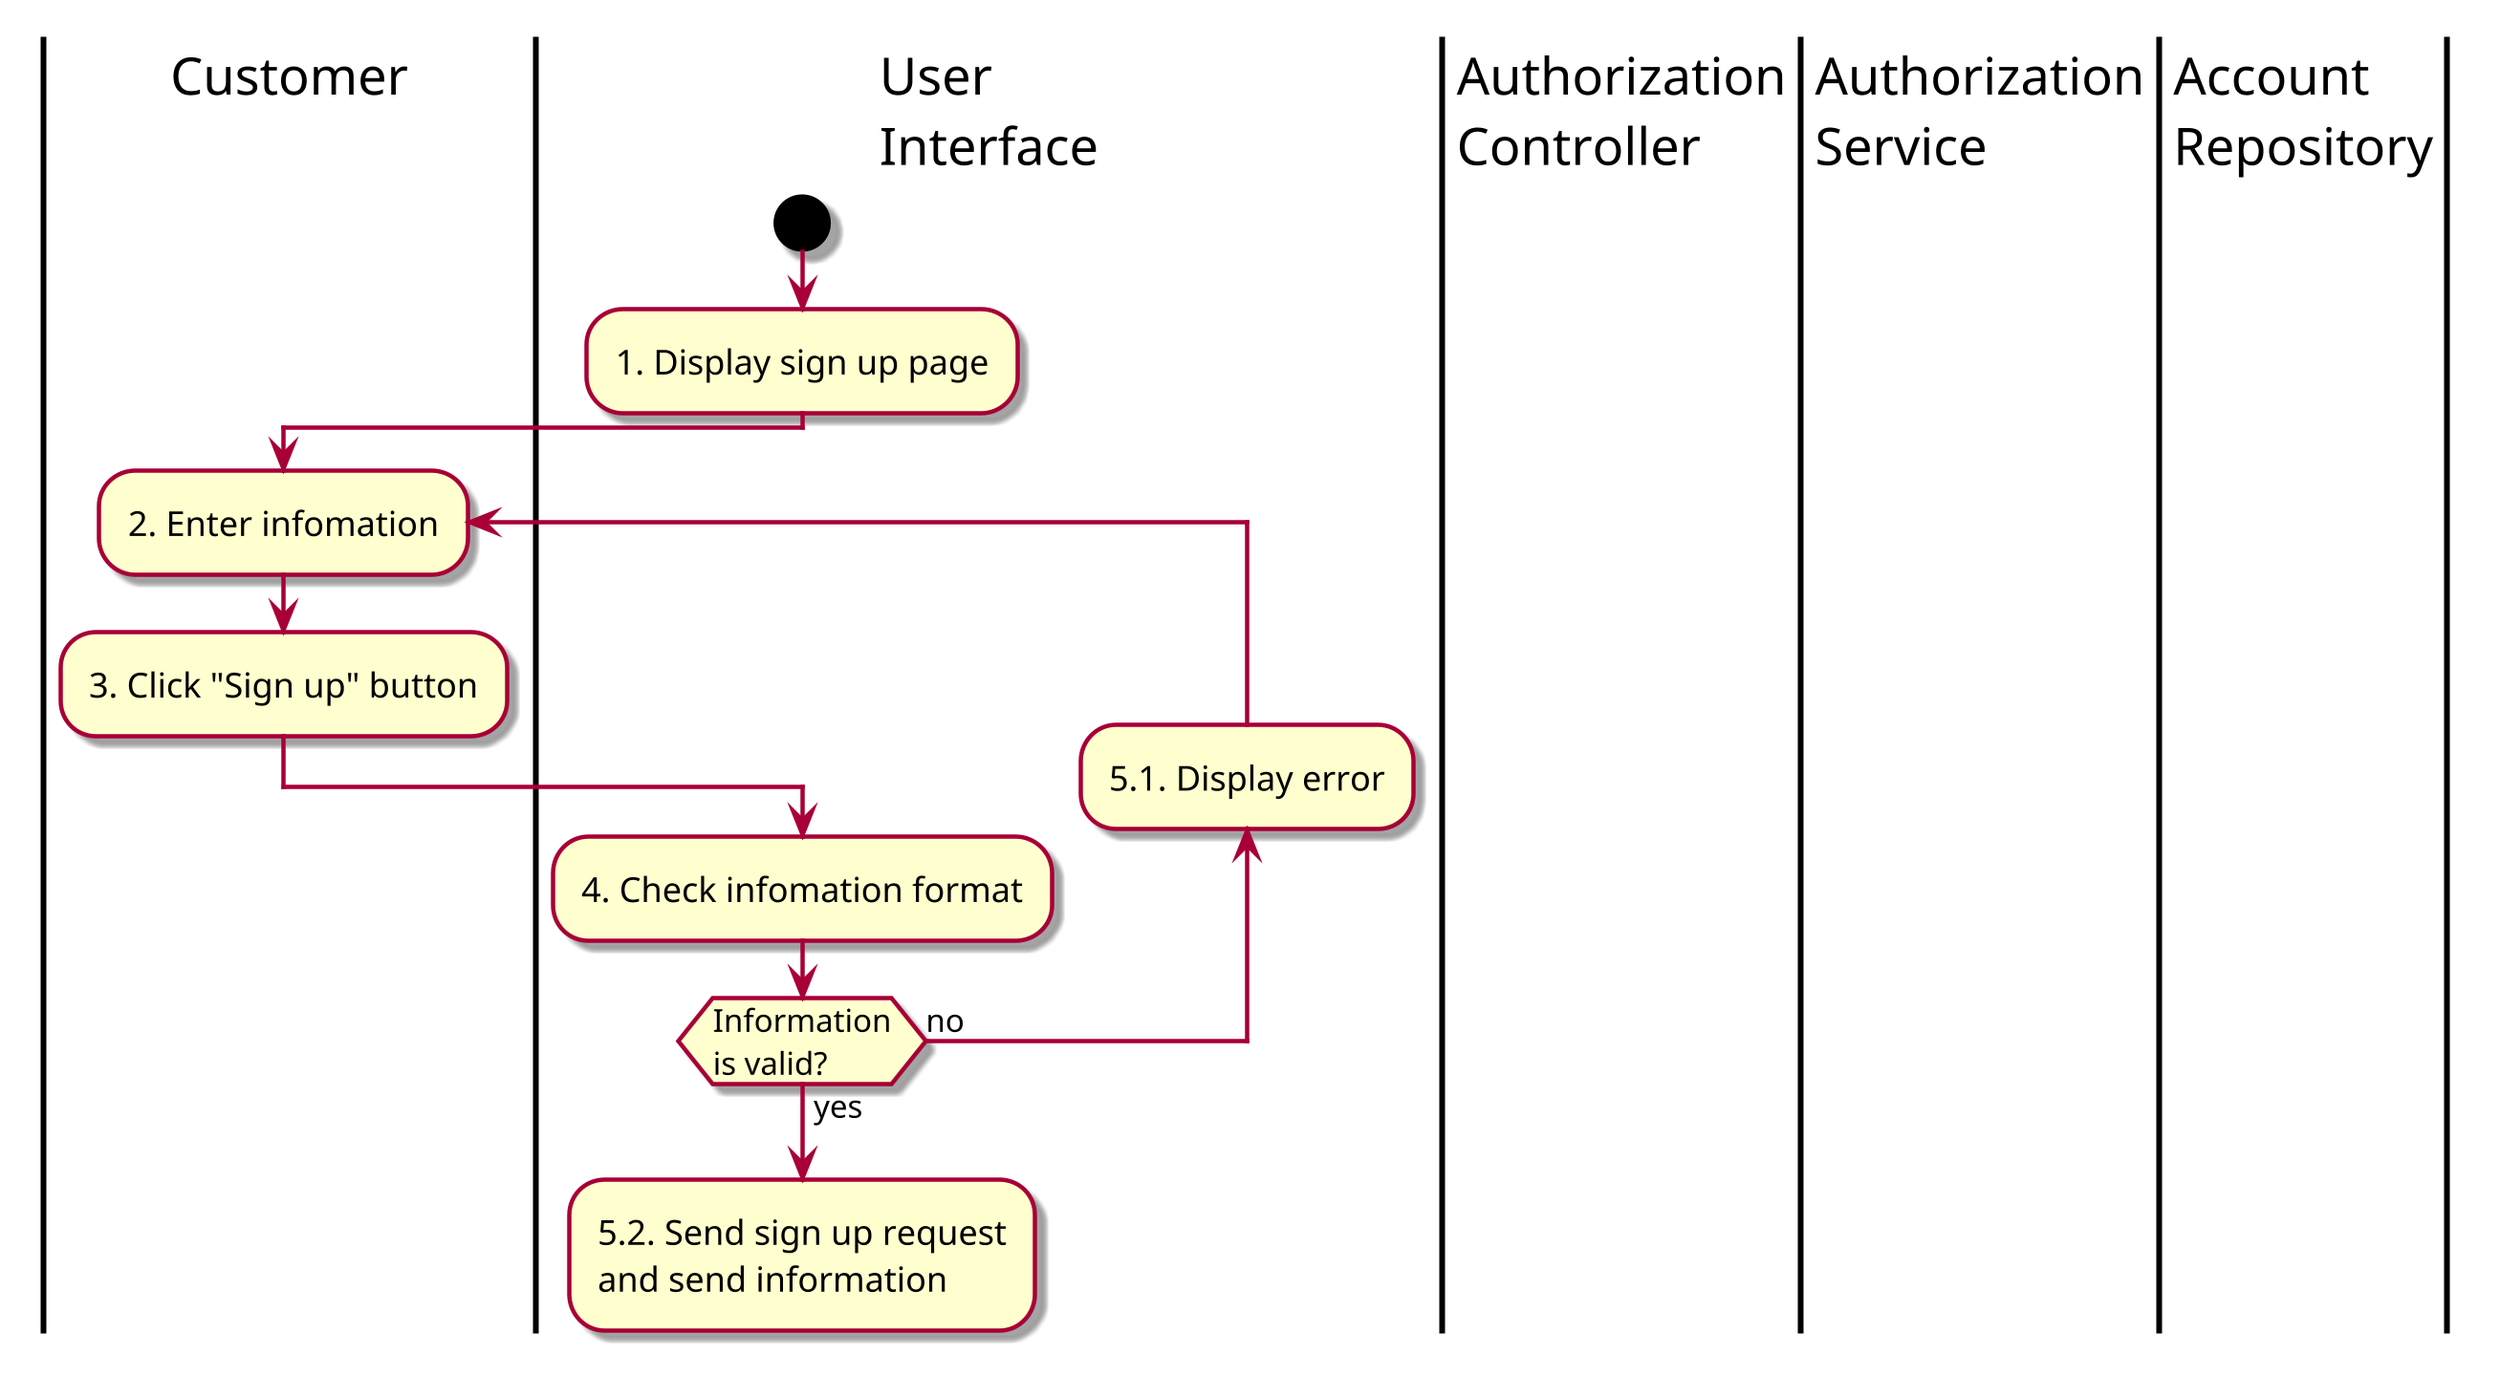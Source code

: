 @startuml ActSignIn

skin rose
scale 3

|Customer|
|User\nInterface|
|Authorization\nController|
|Authorization\nService|
|Account\nRepository|
|User\nInterface|
start
:1. Display sign up page;
|Customer|
repeat :2. Enter infomation;
:3. Click "Sign up" button;
|User\nInterface|
:4. Check infomation format;
backward :5.1. Display error;
repeat while (Information\nis valid?) is(no) not(yes)
:5.2. Send sign up request\nand send information;

@enduml